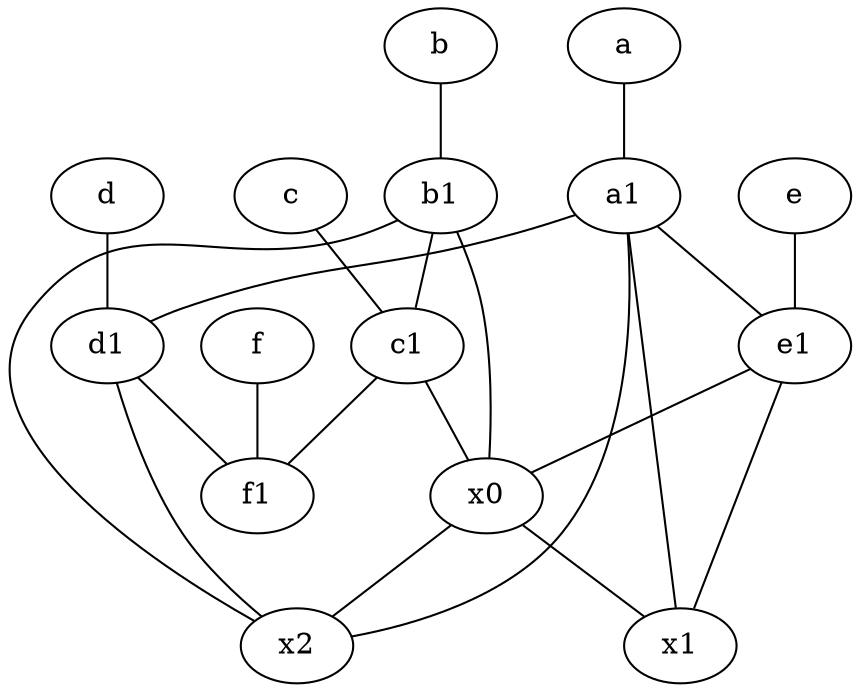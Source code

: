 graph {
	node [labelfontsize=50]
	d1 [labelfontsize=50 pos="3,5!"]
	d [labelfontsize=50 pos="2,5!"]
	e [labelfontsize=50 pos="7,9!"]
	x2 [labelfontsize=50]
	x1 [labelfontsize=50]
	b [labelfontsize=50 pos="10,4!"]
	b1 [labelfontsize=50 pos="9,4!"]
	c [labelfontsize=50 pos="4.5,2!"]
	a1 [labelfontsize=50 pos="8,3!"]
	a [labelfontsize=50 pos="8,2!"]
	x0 [labelfontsize=50]
	f [labelfontsize=50 pos="3,9!"]
	f1 [labelfontsize=50 pos="3,8!"]
	c1 [labelfontsize=50 pos="4.5,3!"]
	e1 [labelfontsize=50 pos="7,7!"]
	f -- f1
	a1 -- e1
	c -- c1
	b -- b1
	b1 -- x0
	e1 -- x1
	b1 -- c1
	d -- d1
	x0 -- x1
	x0 -- x2
	e -- e1
	d1 -- x2
	a -- a1
	a1 -- x1
	a1 -- d1
	c1 -- x0
	a1 -- x2
	e1 -- x0
	b1 -- x2
	d1 -- f1
	c1 -- f1
}
